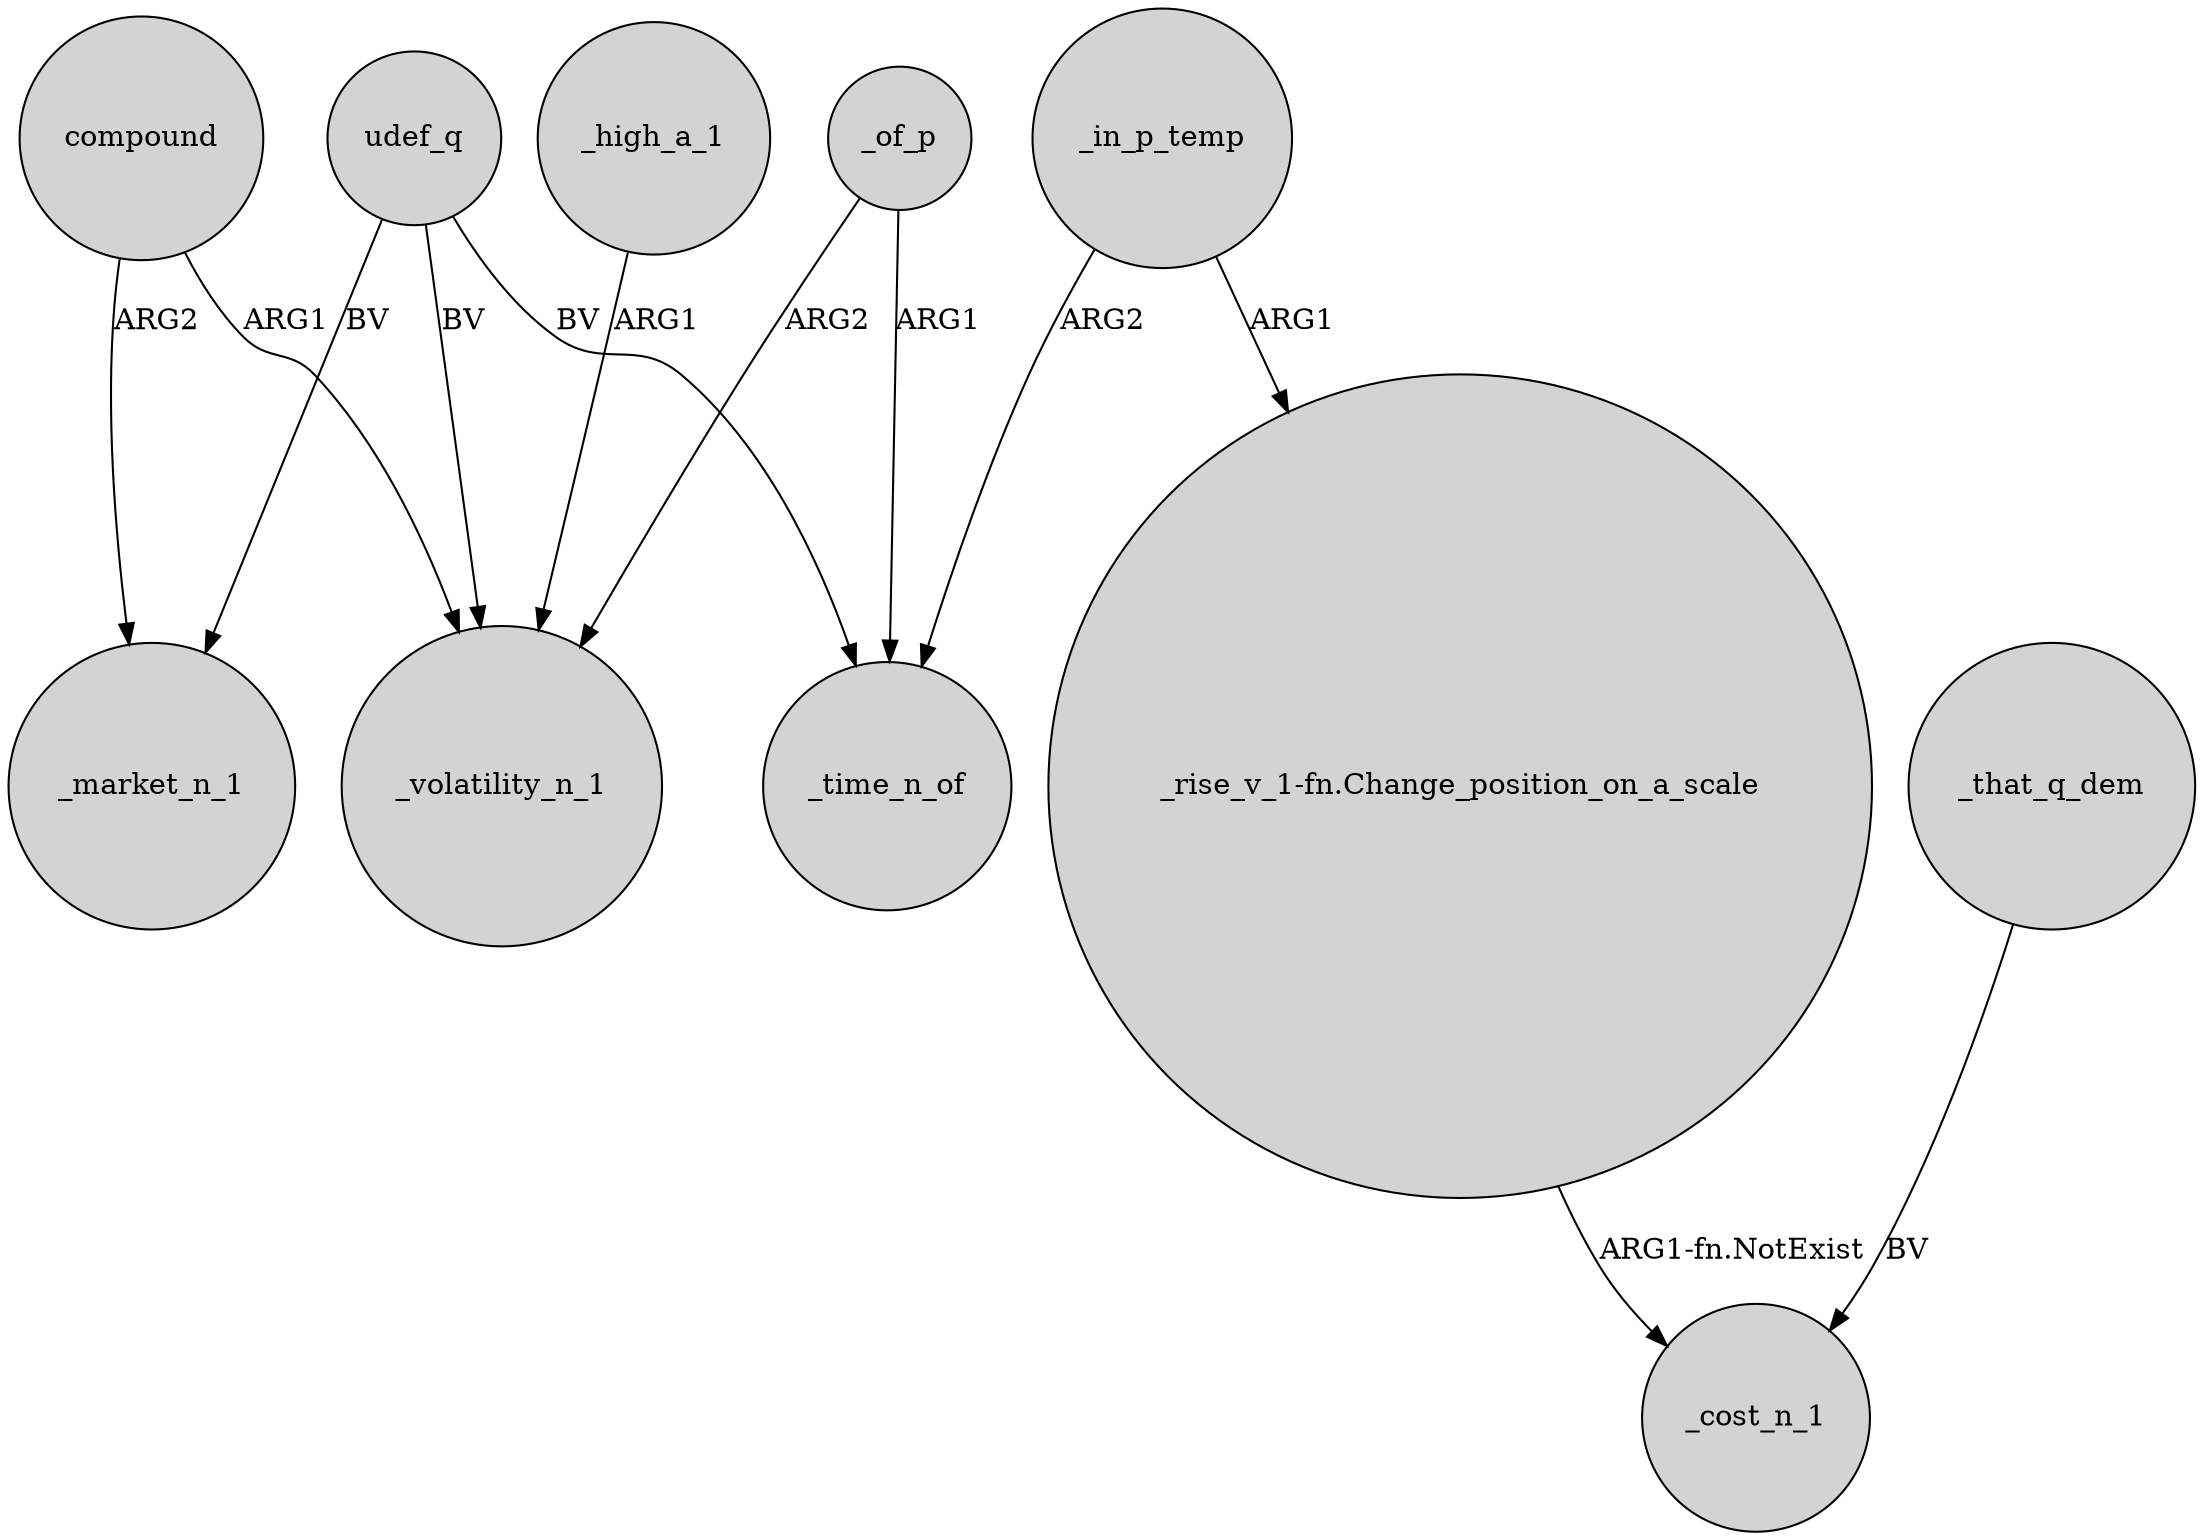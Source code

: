digraph {
	node [shape=circle style=filled]
	compound -> _market_n_1 [label=ARG2]
	_in_p_temp -> _time_n_of [label=ARG2]
	udef_q -> _market_n_1 [label=BV]
	_of_p -> _time_n_of [label=ARG1]
	udef_q -> _time_n_of [label=BV]
	udef_q -> _volatility_n_1 [label=BV]
	compound -> _volatility_n_1 [label=ARG1]
	_that_q_dem -> _cost_n_1 [label=BV]
	"_rise_v_1-fn.Change_position_on_a_scale" -> _cost_n_1 [label="ARG1-fn.NotExist"]
	_in_p_temp -> "_rise_v_1-fn.Change_position_on_a_scale" [label=ARG1]
	_of_p -> _volatility_n_1 [label=ARG2]
	_high_a_1 -> _volatility_n_1 [label=ARG1]
}
